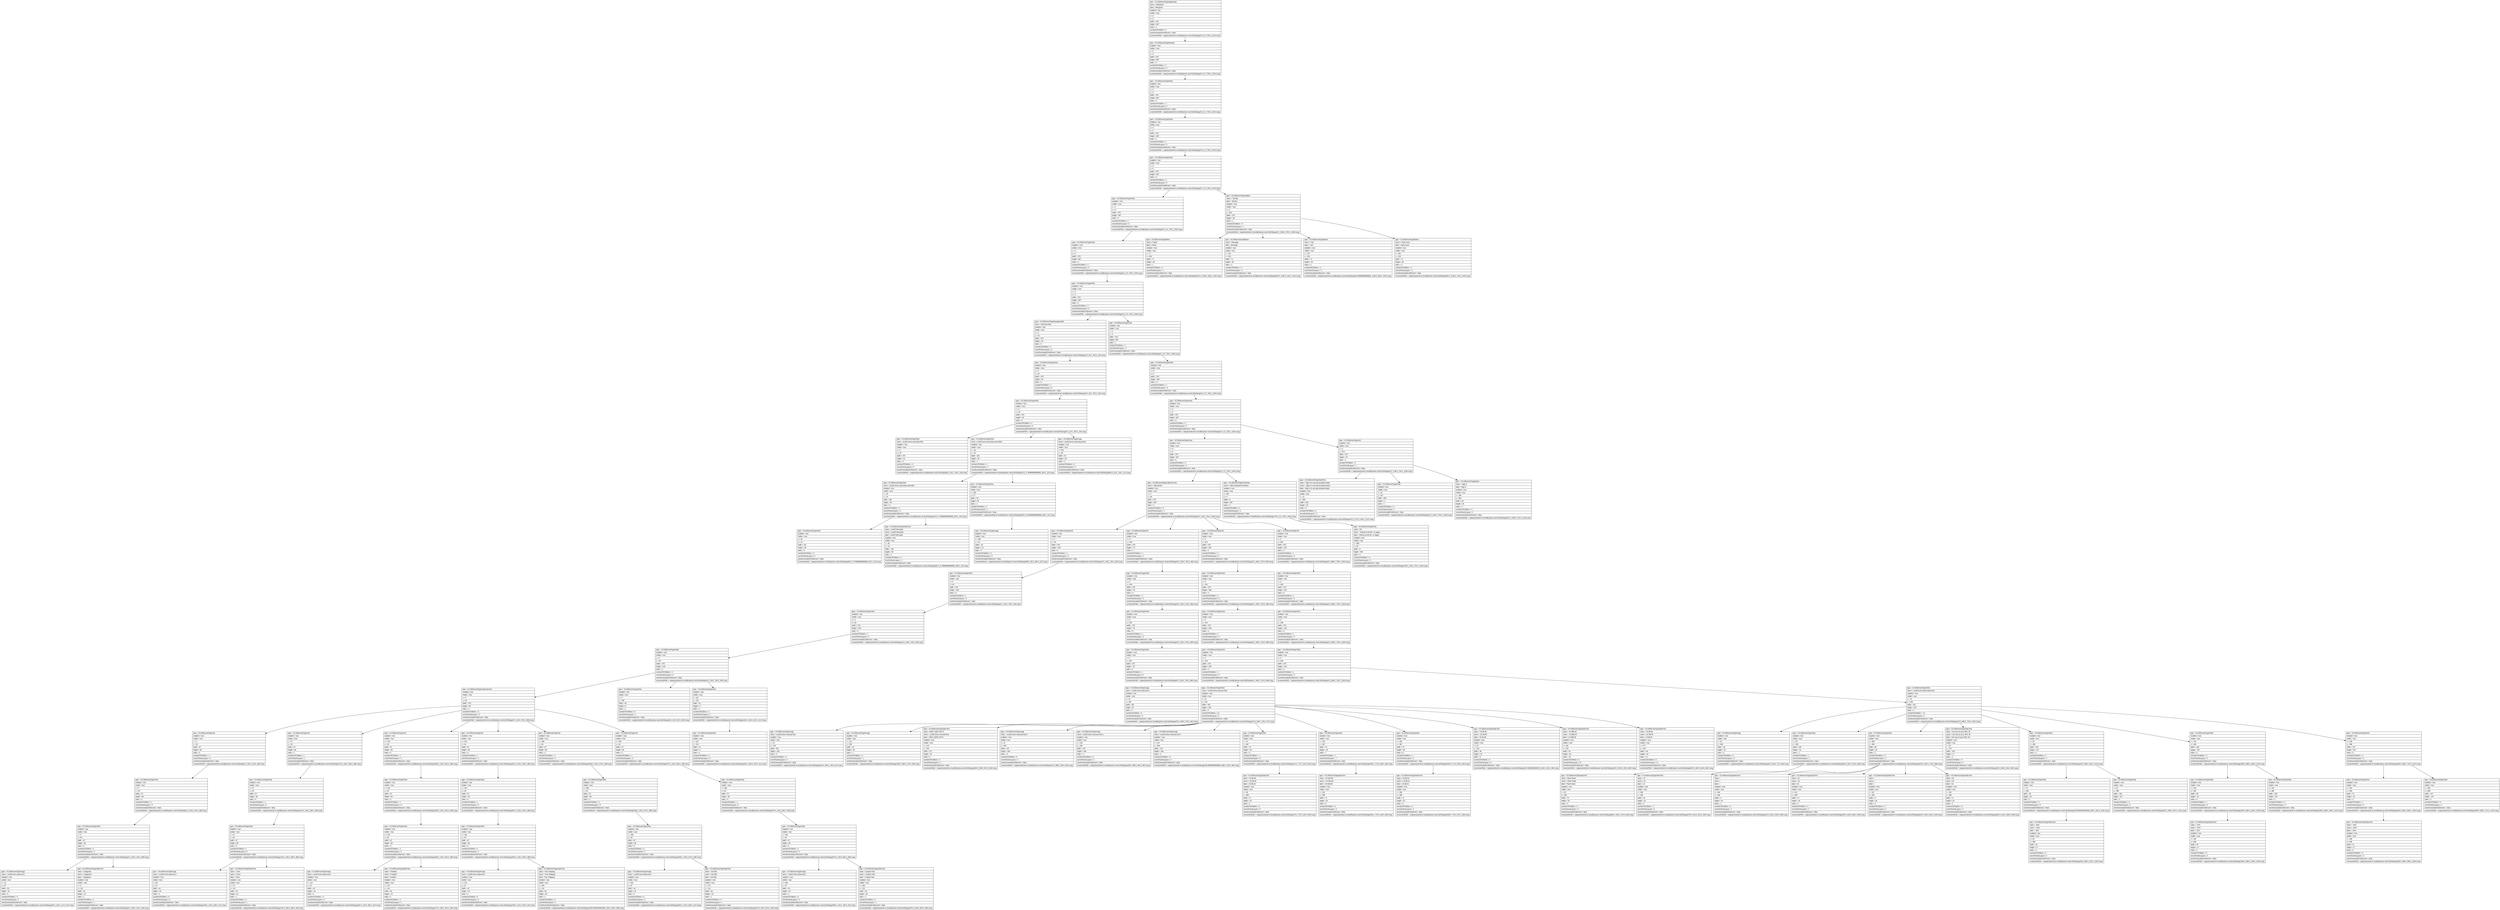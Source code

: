 digraph Layout {

	node [shape=record fontname=Arial];

	0	[label="{type = XCUIElementTypeApplication\l|name = AliExpress\l|label = AliExpress\l|enabled = true\l|visible = true\l|x = 0\l|y = 0\l|width = 375\l|height = 667\l|index = 0\l|numberOfChildren = 2\l|eventGeneratedOnElement = false \l|screenshotPath = outputs/android-to-ios/aliExpress-naviCat/S0/pngs/0.0_0.0_750.0_1334.0.png\l}"]
	1	[label="{type = XCUIElementTypeWindow\l|enabled = true\l|visible = true\l|x = 0\l|y = 0\l|width = 375\l|height = 667\l|index = 0\l|numberOfChildren = 2\l|numInParentLayout = 0\l|eventGeneratedOnElement = false \l|screenshotPath = outputs/android-to-ios/aliExpress-naviCat/S0/pngs/0.0_0.0_750.0_1334.0.png\l}"]
	2	[label="{type = XCUIElementTypeOther\l|enabled = true\l|visible = true\l|x = 0\l|y = 0\l|width = 375\l|height = 667\l|index = 0\l|numberOfChildren = 1\l|numInParentLayout = 0\l|eventGeneratedOnElement = false \l|screenshotPath = outputs/android-to-ios/aliExpress-naviCat/S0/pngs/0.0_0.0_750.0_1334.0.png\l}"]
	3	[label="{type = XCUIElementTypeOther\l|enabled = true\l|visible = true\l|x = 0\l|y = 0\l|width = 375\l|height = 667\l|index = 0\l|numberOfChildren = 1\l|numInParentLayout = 0\l|eventGeneratedOnElement = false \l|screenshotPath = outputs/android-to-ios/aliExpress-naviCat/S0/pngs/0.0_0.0_750.0_1334.0.png\l}"]
	4	[label="{type = XCUIElementTypeOther\l|enabled = true\l|visible = true\l|x = 0\l|y = 0\l|width = 375\l|height = 667\l|index = 0\l|numberOfChildren = 2\l|numInParentLayout = 0\l|eventGeneratedOnElement = false \l|screenshotPath = outputs/android-to-ios/aliExpress-naviCat/S0/pngs/0.0_0.0_750.0_1334.0.png\l}"]
	5	[label="{type = XCUIElementTypeOther\l|enabled = true\l|visible = true\l|x = 0\l|y = 0\l|width = 375\l|height = 667\l|index = 0\l|numberOfChildren = 1\l|numInParentLayout = 0\l|eventGeneratedOnElement = false \l|screenshotPath = outputs/android-to-ios/aliExpress-naviCat/S0/pngs/0.0_0.0_750.0_1334.0.png\l}"]
	6	[label="{type = XCUIElementTypeTabBar\l|name = Tab Bar\l|label = Tab Bar\l|enabled = true\l|visible = true\l|x = 0\l|y = 618\l|width = 375\l|height = 49\l|index = 1\l|numberOfChildren = 5\l|numInParentLayout = 1\l|eventGeneratedOnElement = false \l|screenshotPath = outputs/android-to-ios/aliExpress-naviCat/S0/pngs/0.0_1236.0_750.0_1334.0.png\l}"]
	7	[label="{type = XCUIElementTypeOther\l|enabled = true\l|visible = true\l|x = 0\l|y = 0\l|width = 375\l|height = 667\l|index = 0\l|numberOfChildren = 1\l|numInParentLayout = 0\l|eventGeneratedOnElement = false \l|screenshotPath = outputs/android-to-ios/aliExpress-naviCat/S0/pngs/0.0_0.0_750.0_1334.0.png\l}"]
	8	[label="{type = XCUIElementTypeButton\l|name = Feeds\l|label = Feeds\l|enabled = true\l|visible = true\l|x = 77\l|y = 619\l|width = 71\l|height = 48\l|index = 1\l|numberOfChildren = 0\l|numInParentLayout = 1\l|eventGeneratedOnElement = false \l|screenshotPath = outputs/android-to-ios/aliExpress-naviCat/S0/pngs/154.0_1238.0_296.0_1334.0.png\l}"]
	9	[label="{type = XCUIElementTypeButton\l|name = Message\l|label = Message\l|enabled = true\l|visible = true\l|x = 152\l|y = 619\l|width = 71\l|height = 48\l|index = 2\l|numberOfChildren = 0\l|numInParentLayout = 2\l|eventGeneratedOnElement = false \l|screenshotPath = outputs/android-to-ios/aliExpress-naviCat/S0/pngs/304.0_1238.0_446.0_1334.0.png\l}"]
	10	[label="{type = XCUIElementTypeButton\l|name = Cart\l|label = Cart\l|enabled = true\l|visible = true\l|x = 227\l|y = 619\l|width = 71\l|height = 48\l|index = 3\l|numberOfChildren = 0\l|numInParentLayout = 3\l|eventGeneratedOnElement = false \l|screenshotPath = outputs/android-to-ios/aliExpress-naviCat/S0/pngs/453.99999999999994_1238.0_596.0_1334.0.png\l}"]
	11	[label="{type = XCUIElementTypeButton\l|name = MyAccount\l|label = MyAccount\l|enabled = true\l|visible = true\l|x = 302\l|y = 619\l|width = 71\l|height = 48\l|index = 4\l|numberOfChildren = 0\l|numInParentLayout = 4\l|eventGeneratedOnElement = false \l|screenshotPath = outputs/android-to-ios/aliExpress-naviCat/S0/pngs/604.0_1238.0_746.0_1334.0.png\l}"]
	12	[label="{type = XCUIElementTypeOther\l|enabled = true\l|visible = true\l|x = 0\l|y = 0\l|width = 375\l|height = 667\l|index = 0\l|numberOfChildren = 2\l|numInParentLayout = 0\l|eventGeneratedOnElement = false \l|screenshotPath = outputs/android-to-ios/aliExpress-naviCat/S0/pngs/0.0_0.0_750.0_1334.0.png\l}"]
	13	[label="{type = XCUIElementTypeNavigationBar\l|name = AEHomeView\l|enabled = true\l|visible = true\l|x = 0\l|y = 20\l|width = 375\l|height = 44\l|index = 0\l|numberOfChildren = 1\l|numInParentLayout = 0\l|eventGeneratedOnElement = false \l|screenshotPath = outputs/android-to-ios/aliExpress-naviCat/S0/pngs/0.0_40.0_750.0_128.0.png\l}"]
	14	[label="{type = XCUIElementTypeOther\l|enabled = true\l|visible = true\l|x = 0\l|y = 0\l|width = 375\l|height = 667\l|index = 1\l|numberOfChildren = 1\l|numInParentLayout = 1\l|eventGeneratedOnElement = false \l|screenshotPath = outputs/android-to-ios/aliExpress-naviCat/S0/pngs/0.0_0.0_750.0_1334.0.png\l}"]
	15	[label="{type = XCUIElementTypeOther\l|enabled = true\l|visible = true\l|x = 0\l|y = 20\l|width = 375\l|height = 44\l|index = 0\l|numberOfChildren = 1\l|numInParentLayout = 0\l|eventGeneratedOnElement = false \l|screenshotPath = outputs/android-to-ios/aliExpress-naviCat/S0/pngs/0.0_40.0_750.0_128.0.png\l}"]
	16	[label="{type = XCUIElementTypeOther\l|enabled = true\l|visible = true\l|x = 0\l|y = 0\l|width = 375\l|height = 667\l|index = 0\l|numberOfChildren = 1\l|numInParentLayout = 0\l|eventGeneratedOnElement = false \l|screenshotPath = outputs/android-to-ios/aliExpress-naviCat/S0/pngs/0.0_0.0_750.0_1334.0.png\l}"]
	17	[label="{type = XCUIElementTypeOther\l|enabled = true\l|visible = true\l|x = 0\l|y = 20\l|width = 375\l|height = 44\l|index = 0\l|numberOfChildren = 3\l|numInParentLayout = 0\l|eventGeneratedOnElement = false \l|screenshotPath = outputs/android-to-ios/aliExpress-naviCat/S0/pngs/0.0_40.0_750.0_128.0.png\l}"]
	18	[label="{type = XCUIElementTypeOther\l|enabled = true\l|visible = true\l|x = 0\l|y = 0\l|width = 375\l|height = 667\l|index = 0\l|numberOfChildren = 2\l|numInParentLayout = 0\l|eventGeneratedOnElement = false \l|screenshotPath = outputs/android-to-ios/aliExpress-naviCat/S0/pngs/0.0_0.0_750.0_1334.0.png\l}"]
	19	[label="{type = XCUIElementTypeOther\l|name = a1z65.home.searchbar.floor\l|enabled = true\l|visible = true\l|x = 0\l|y = 20\l|width = 375\l|height = 44\l|index = 0\l|numberOfChildren = 0\l|numInParentLayout = 0\l|eventGeneratedOnElement = false \l|screenshotPath = outputs/android-to-ios/aliExpress-naviCat/S0/pngs/0.0_40.0_750.0_128.0.png\l}"]
	20	[label="{type = XCUIElementTypeOther\l|name = a1z65.home.searchbar.searchBar\l|enabled = true\l|visible = true\l|x = 16\l|y = 24\l|width = 301\l|height = 36\l|index = 1\l|numberOfChildren = 2\l|numInParentLayout = 1\l|eventGeneratedOnElement = false \l|screenshotPath = outputs/android-to-ios/aliExpress-naviCat/S0/pngs/32.0_47.99999999999999_634.0_120.0.png\l}"]
	21	[label="{type = XCUIElementTypeImage\l|name = a1z65.home.searchbar.photo\l|enabled = true\l|visible = true\l|x = 331\l|y = 28\l|width = 28\l|height = 28\l|index = 2\l|numberOfChildren = 0\l|numInParentLayout = 2\l|eventGeneratedOnElement = false \l|screenshotPath = outputs/android-to-ios/aliExpress-naviCat/S0/pngs/662.0_56.0_718.0_112.0.png\l}"]
	22	[label="{type = XCUIElementTypeOther\l|enabled = true\l|visible = true\l|x = 0\l|y = 0\l|width = 375\l|height = 667\l|index = 0\l|numberOfChildren = 5\l|numInParentLayout = 0\l|eventGeneratedOnElement = false \l|screenshotPath = outputs/android-to-ios/aliExpress-naviCat/S0/pngs/0.0_0.0_750.0_1334.0.png\l}"]
	23	[label="{type = XCUIElementTypeCell\l|enabled = true\l|visible = true\l|x = 0\l|y = 574\l|width = 375\l|height = 44\l|index = 1\l|numberOfChildren = 3\l|numInParentLayout = 1\l|eventGeneratedOnElement = false \l|screenshotPath = outputs/android-to-ios/aliExpress-naviCat/S0/pngs/0.0_1148.0_750.0_1236.0.png\l}"]
	24	[label="{type = XCUIElementTypeOther\l|name = a1z65.home.searchbar.searchBar\l|enabled = true\l|visible = true\l|x = 16\l|y = 24\l|width = 301\l|height = 36\l|index = 0\l|numberOfChildren = 2\l|numInParentLayout = 0\l|eventGeneratedOnElement = false \l|screenshotPath = outputs/android-to-ios/aliExpress-naviCat/S0/pngs/32.0_47.99999999999999_634.0_120.0.png\l}"]
	25	[label="{type = XCUIElementTypeOther\l|enabled = true\l|visible = true\l|x = 265\l|y = 27\l|width = 48\l|height = 30\l|index = 1\l|numberOfChildren = 1\l|numInParentLayout = 1\l|eventGeneratedOnElement = false \l|screenshotPath = outputs/android-to-ios/aliExpress-naviCat/S0/pngs/530.0_53.99999999999999_626.0_114.0.png\l}"]
	26	[label="{type = XCUIElementTypeCollectionView\l|name = GBListView\l|enabled = true\l|visible = true\l|x = 0\l|y = 64\l|width = 375\l|height = 667\l|index = 1\l|numberOfChildren = 5\l|numInParentLayout = 1\l|eventGeneratedOnElement = false \l|screenshotPath = outputs/android-to-ios/aliExpress-naviCat/S0/pngs/0.0_128.0_750.0_1462.0.png\l}"]
	27	[label="{type = XCUIElementTypeScrollView\l|name = GBCoordinatorScrollView\l|enabled = true\l|visible = true\l|x = 367\l|y = 0\l|width = 8\l|height = 667\l|index = 2\l|numberOfChildren = 2\l|numInParentLayout = 2\l|eventGeneratedOnElement = false \l|screenshotPath = outputs/android-to-ios/aliExpress-naviCat/S0/pngs/734.0_0.0_750.0_1334.0.png\l}"]
	28	[label="{type = XCUIElementTypeStaticText\l|value = Sign in to see personalized deals\l|name = Sign in to see personalized deals\l|label = Sign in to see personalized deals\l|enabled = true\l|visible = true\l|x = 12\l|y = 586\l|width = 260\l|height = 20\l|index = 0\l|numberOfChildren = 0\l|numInParentLayout = 0\l|eventGeneratedOnElement = false \l|screenshotPath = outputs/android-to-ios/aliExpress-naviCat/S0/pngs/24.0_1172.0_544.0_1212.0.png\l}"]
	29	[label="{type = XCUIElementTypeOther\l|enabled = true\l|visible = true\l|x = 16\l|y = 617\l|width = 359\l|height = 1\l|index = 1\l|numberOfChildren = 0\l|numInParentLayout = 1\l|eventGeneratedOnElement = false \l|screenshotPath = outputs/android-to-ios/aliExpress-naviCat/S0/pngs/32.0_1234.0_750.0_1236.0.png\l}"]
	30	[label="{type = XCUIElementTypeButton\l|name = Sign in\l|label = Sign in\l|enabled = true\l|visible = true\l|x = 296\l|y = 584\l|width = 55\l|height = 25\l|index = 2\l|numberOfChildren = 0\l|numInParentLayout = 2\l|eventGeneratedOnElement = false \l|screenshotPath = outputs/android-to-ios/aliExpress-naviCat/S0/pngs/592.0_1168.0_702.0_1218.0.png\l}"]
	31	[label="{type = XCUIElementTypeOther\l|enabled = true\l|visible = true\l|x = 30\l|y = 24\l|width = 231\l|height = 36\l|index = 0\l|numberOfChildren = 0\l|numInParentLayout = 0\l|eventGeneratedOnElement = false \l|screenshotPath = outputs/android-to-ios/aliExpress-naviCat/S0/pngs/60.0_47.99999999999999_522.0_120.0.png\l}"]
	32	[label="{type = XCUIElementTypeStaticText\l|value = sonoff interruptor\l|name = sonoff interruptor\l|label = sonoff interruptor\l|enabled = true\l|visible = true\l|x = 30\l|y = 24\l|width = 118\l|height = 36\l|index = 1\l|numberOfChildren = 0\l|numInParentLayout = 1\l|eventGeneratedOnElement = false \l|screenshotPath = outputs/android-to-ios/aliExpress-naviCat/S0/pngs/60.0_47.99999999999999_296.0_120.0.png\l}"]
	33	[label="{type = XCUIElementTypeImage\l|enabled = true\l|visible = true\l|x = 280\l|y = 33\l|width = 18\l|height = 18\l|index = 0\l|numberOfChildren = 0\l|numInParentLayout = 0\l|eventGeneratedOnElement = false \l|screenshotPath = outputs/android-to-ios/aliExpress-naviCat/S0/pngs/560.0_66.0_596.0_102.0.png\l}"]
	34	[label="{type = XCUIElementTypeCell\l|enabled = true\l|visible = true\l|x = 0\l|y = 64\l|width = 375\l|height = 100\l|index = 0\l|numberOfChildren = 1\l|numInParentLayout = 0\l|eventGeneratedOnElement = false \l|screenshotPath = outputs/android-to-ios/aliExpress-naviCat/S0/pngs/0.0_128.0_750.0_328.0.png\l}"]
	35	[label="{type = XCUIElementTypeCell\l|enabled = true\l|visible = true\l|x = 0\l|y = 164\l|width = 375\l|height = 79\l|index = 1\l|numberOfChildren = 1\l|numInParentLayout = 1\l|eventGeneratedOnElement = false \l|screenshotPath = outputs/android-to-ios/aliExpress-naviCat/S0/pngs/0.0_328.0_750.0_486.0.png\l}"]
	36	[label="{type = XCUIElementTypeCell\l|enabled = true\l|visible = true\l|x = 0\l|y = 242\l|width = 375\l|height = 206\l|index = 2\l|numberOfChildren = 1\l|numInParentLayout = 2\l|eventGeneratedOnElement = false \l|screenshotPath = outputs/android-to-ios/aliExpress-naviCat/S0/pngs/0.0_484.0_750.0_896.0.png\l}"]
	37	[label="{type = XCUIElementTypeCell\l|enabled = true\l|visible = true\l|x = 0\l|y = 448\l|width = 375\l|height = 215\l|index = 3\l|numberOfChildren = 1\l|numInParentLayout = 3\l|eventGeneratedOnElement = false \l|screenshotPath = outputs/android-to-ios/aliExpress-naviCat/S0/pngs/0.0_896.0_750.0_1326.0.png\l}"]
	38	[label="{type = XCUIElementTypeOther\l|value = 0%\l|name = Vertical scroll bar, 11 pages\l|label = Vertical scroll bar, 11 pages\l|enabled = true\l|visible = true\l|x = 368\l|y = 64\l|width = 4\l|height = 554\l|index = 0\l|numberOfChildren = 0\l|numInParentLayout = 0\l|eventGeneratedOnElement = false \l|screenshotPath = outputs/android-to-ios/aliExpress-naviCat/S0/pngs/736.0_128.0_744.0_1236.0.png\l}"]
	39	[label="{type = XCUIElementTypeOther\l|enabled = true\l|visible = true\l|x = 0\l|y = 64\l|width = 375\l|height = 100\l|index = 0\l|numberOfChildren = 1\l|numInParentLayout = 0\l|eventGeneratedOnElement = false \l|screenshotPath = outputs/android-to-ios/aliExpress-naviCat/S0/pngs/0.0_128.0_750.0_328.0.png\l}"]
	40	[label="{type = XCUIElementTypeOther\l|enabled = true\l|visible = true\l|x = 0\l|y = 164\l|width = 375\l|height = 79\l|index = 0\l|numberOfChildren = 1\l|numInParentLayout = 0\l|eventGeneratedOnElement = false \l|screenshotPath = outputs/android-to-ios/aliExpress-naviCat/S0/pngs/0.0_328.0_750.0_486.0.png\l}"]
	41	[label="{type = XCUIElementTypeOther\l|enabled = true\l|visible = true\l|x = 0\l|y = 242\l|width = 375\l|height = 206\l|index = 0\l|numberOfChildren = 1\l|numInParentLayout = 0\l|eventGeneratedOnElement = false \l|screenshotPath = outputs/android-to-ios/aliExpress-naviCat/S0/pngs/0.0_484.0_750.0_896.0.png\l}"]
	42	[label="{type = XCUIElementTypeOther\l|enabled = true\l|visible = true\l|x = 0\l|y = 448\l|width = 375\l|height = 215\l|index = 0\l|numberOfChildren = 1\l|numInParentLayout = 0\l|eventGeneratedOnElement = false \l|screenshotPath = outputs/android-to-ios/aliExpress-naviCat/S0/pngs/0.0_896.0_750.0_1326.0.png\l}"]
	43	[label="{type = XCUIElementTypeOther\l|enabled = true\l|visible = true\l|x = 0\l|y = 64\l|width = 375\l|height = 100\l|index = 0\l|numberOfChildren = 1\l|numInParentLayout = 0\l|eventGeneratedOnElement = false \l|screenshotPath = outputs/android-to-ios/aliExpress-naviCat/S0/pngs/0.0_128.0_750.0_328.0.png\l}"]
	44	[label="{type = XCUIElementTypeOther\l|enabled = true\l|visible = true\l|x = 0\l|y = 164\l|width = 375\l|height = 79\l|index = 0\l|numberOfChildren = 1\l|numInParentLayout = 0\l|eventGeneratedOnElement = false \l|screenshotPath = outputs/android-to-ios/aliExpress-naviCat/S0/pngs/0.0_328.0_750.0_486.0.png\l}"]
	45	[label="{type = XCUIElementTypeOther\l|enabled = true\l|visible = true\l|x = 0\l|y = 242\l|width = 375\l|height = 206\l|index = 0\l|numberOfChildren = 1\l|numInParentLayout = 0\l|eventGeneratedOnElement = false \l|screenshotPath = outputs/android-to-ios/aliExpress-naviCat/S0/pngs/0.0_484.0_750.0_896.0.png\l}"]
	46	[label="{type = XCUIElementTypeOther\l|enabled = true\l|visible = true\l|x = 0\l|y = 448\l|width = 375\l|height = 215\l|index = 0\l|numberOfChildren = 1\l|numInParentLayout = 0\l|eventGeneratedOnElement = false \l|screenshotPath = outputs/android-to-ios/aliExpress-naviCat/S0/pngs/0.0_896.0_750.0_1326.0.png\l}"]
	47	[label="{type = XCUIElementTypeOther\l|enabled = true\l|visible = true\l|x = 0\l|y = 64\l|width = 375\l|height = 100\l|index = 0\l|numberOfChildren = 3\l|numInParentLayout = 0\l|eventGeneratedOnElement = false \l|screenshotPath = outputs/android-to-ios/aliExpress-naviCat/S0/pngs/0.0_128.0_750.0_328.0.png\l}"]
	48	[label="{type = XCUIElementTypeOther\l|enabled = true\l|visible = true\l|x = 0\l|y = 164\l|width = 375\l|height = 79\l|index = 0\l|numberOfChildren = 1\l|numInParentLayout = 0\l|eventGeneratedOnElement = false \l|screenshotPath = outputs/android-to-ios/aliExpress-naviCat/S0/pngs/0.0_328.0_750.0_486.0.png\l}"]
	49	[label="{type = XCUIElementTypeOther\l|enabled = true\l|visible = true\l|x = 0\l|y = 242\l|width = 375\l|height = 206\l|index = 0\l|numberOfChildren = 1\l|numInParentLayout = 0\l|eventGeneratedOnElement = false \l|screenshotPath = outputs/android-to-ios/aliExpress-naviCat/S0/pngs/0.0_484.0_750.0_896.0.png\l}"]
	50	[label="{type = XCUIElementTypeOther\l|enabled = true\l|visible = true\l|x = 0\l|y = 448\l|width = 375\l|height = 215\l|index = 0\l|numberOfChildren = 1\l|numInParentLayout = 0\l|eventGeneratedOnElement = false \l|screenshotPath = outputs/android-to-ios/aliExpress-naviCat/S0/pngs/0.0_896.0_750.0_1326.0.png\l}"]
	51	[label="{type = XCUIElementTypeCollectionView\l|enabled = true\l|visible = true\l|x = 0\l|y = 64\l|width = 375\l|height = 80\l|index = 0\l|numberOfChildren = 6\l|numInParentLayout = 0\l|eventGeneratedOnElement = false \l|screenshotPath = outputs/android-to-ios/aliExpress-naviCat/S0/pngs/0.0_128.0_750.0_288.0.png\l}"]
	52	[label="{type = XCUIElementTypeOther\l|enabled = true\l|visible = true\l|x = 0\l|y = 156\l|width = 40\l|height = 8\l|index = 1\l|numberOfChildren = 0\l|numInParentLayout = 1\l|eventGeneratedOnElement = false \l|screenshotPath = outputs/android-to-ios/aliExpress-naviCat/S0/pngs/0.0_312.0_80.0_328.0.png\l}"]
	53	[label="{type = XCUIElementTypeOther\l|enabled = true\l|visible = true\l|x = 167\l|y = 152\l|width = 41\l|height = 4\l|index = 2\l|numberOfChildren = 1\l|numInParentLayout = 2\l|eventGeneratedOnElement = false \l|screenshotPath = outputs/android-to-ios/aliExpress-naviCat/S0/pngs/334.0_304.0_416.0_312.0.png\l}"]
	54	[label="{type = XCUIElementTypeImage\l|name = a1z65.home.welcome.0\l|enabled = true\l|visible = true\l|x = 12\l|y = 164\l|width = 351\l|height = 67\l|index = 0\l|numberOfChildren = 0\l|numInParentLayout = 0\l|eventGeneratedOnElement = false \l|screenshotPath = outputs/android-to-ios/aliExpress-naviCat/S0/pngs/24.0_328.0_726.0_462.0.png\l}"]
	55	[label="{type = XCUIElementTypeOther\l|name = a1z65.home.newuser.floor\l|enabled = true\l|visible = true\l|x = 12\l|y = 242\l|width = 351\l|height = 194\l|index = 0\l|numberOfChildren = 12\l|numInParentLayout = 0\l|eventGeneratedOnElement = false \l|screenshotPath = outputs/android-to-ios/aliExpress-naviCat/S0/pngs/24.0_484.0_726.0_872.0.png\l}"]
	56	[label="{type = XCUIElementTypeOther\l|name = a1z65.home.flash-deals.floor\l|enabled = true\l|visible = true\l|x = 12\l|y = 448\l|width = 351\l|height = 203\l|index = 0\l|numberOfChildren = 13\l|numInParentLayout = 0\l|eventGeneratedOnElement = false \l|screenshotPath = outputs/android-to-ios/aliExpress-naviCat/S0/pngs/24.0_896.0_726.0_1302.0.png\l}"]
	57	[label="{type = XCUIElementTypeCell\l|enabled = true\l|visible = true\l|x = 0\l|y = 64\l|width = 67\l|height = 80\l|index = 0\l|numberOfChildren = 1\l|numInParentLayout = 0\l|eventGeneratedOnElement = false \l|screenshotPath = outputs/android-to-ios/aliExpress-naviCat/S0/pngs/0.0_128.0_134.0_288.0.png\l}"]
	58	[label="{type = XCUIElementTypeCell\l|enabled = true\l|visible = true\l|x = 67\l|y = 64\l|width = 67\l|height = 80\l|index = 1\l|numberOfChildren = 1\l|numInParentLayout = 1\l|eventGeneratedOnElement = false \l|screenshotPath = outputs/android-to-ios/aliExpress-naviCat/S0/pngs/134.0_128.0_268.0_288.0.png\l}"]
	59	[label="{type = XCUIElementTypeCell\l|enabled = true\l|visible = true\l|x = 134\l|y = 64\l|width = 67\l|height = 80\l|index = 2\l|numberOfChildren = 1\l|numInParentLayout = 2\l|eventGeneratedOnElement = false \l|screenshotPath = outputs/android-to-ios/aliExpress-naviCat/S0/pngs/268.0_128.0_402.0_288.0.png\l}"]
	60	[label="{type = XCUIElementTypeCell\l|enabled = true\l|visible = true\l|x = 201\l|y = 64\l|width = 67\l|height = 80\l|index = 3\l|numberOfChildren = 1\l|numInParentLayout = 3\l|eventGeneratedOnElement = false \l|screenshotPath = outputs/android-to-ios/aliExpress-naviCat/S0/pngs/402.0_128.0_536.0_288.0.png\l}"]
	61	[label="{type = XCUIElementTypeCell\l|enabled = true\l|visible = true\l|x = 268\l|y = 64\l|width = 67\l|height = 80\l|index = 4\l|numberOfChildren = 1\l|numInParentLayout = 4\l|eventGeneratedOnElement = false \l|screenshotPath = outputs/android-to-ios/aliExpress-naviCat/S0/pngs/536.0_128.0_670.0_288.0.png\l}"]
	62	[label="{type = XCUIElementTypeCell\l|enabled = true\l|visible = true\l|x = 335\l|y = 64\l|width = 67\l|height = 80\l|index = 5\l|numberOfChildren = 1\l|numInParentLayout = 5\l|eventGeneratedOnElement = false \l|screenshotPath = outputs/android-to-ios/aliExpress-naviCat/S0/pngs/670.0_128.0_804.0_288.0.png\l}"]
	63	[label="{type = XCUIElementTypeOther\l|enabled = true\l|visible = true\l|x = 167\l|y = 152\l|width = 21\l|height = 4\l|index = 0\l|numberOfChildren = 0\l|numInParentLayout = 0\l|eventGeneratedOnElement = false \l|screenshotPath = outputs/android-to-ios/aliExpress-naviCat/S0/pngs/334.0_304.0_376.0_312.0.png\l}"]
	64	[label="{type = XCUIElementTypeImage\l|name = a1z65.home.newuser.floor\l|enabled = true\l|visible = true\l|x = 12\l|y = 242\l|width = 351\l|height = 194\l|index = 0\l|numberOfChildren = 0\l|numInParentLayout = 0\l|eventGeneratedOnElement = false \l|screenshotPath = outputs/android-to-ios/aliExpress-naviCat/S0/pngs/24.0_484.0_726.0_872.0.png\l}"]
	65	[label="{type = XCUIElementTypeImage\l|enabled = true\l|visible = true\l|x = 114\l|y = 254\l|width = 24\l|height = 25\l|index = 1\l|numberOfChildren = 0\l|numInParentLayout = 1\l|eventGeneratedOnElement = false \l|screenshotPath = outputs/android-to-ios/aliExpress-naviCat/S0/pngs/228.0_508.0_276.0_558.0.png\l}"]
	66	[label="{type = XCUIElementTypeStaticText\l|value = NEW USER GIFTS\l|name = a1z65.home.newuser.floor\l|label = NEW USER GIFTS\l|enabled = true\l|visible = true\l|x = 144\l|y = 254\l|width = 117\l|height = 25\l|index = 2\l|numberOfChildren = 0\l|numInParentLayout = 2\l|eventGeneratedOnElement = false \l|screenshotPath = outputs/android-to-ios/aliExpress-naviCat/S0/pngs/288.0_508.0_522.0_558.0.png\l}"]
	67	[label="{type = XCUIElementTypeImage\l|name = a1z65.home.newuser.item0\l|enabled = true\l|visible = true\l|x = 21\l|y = 294\l|width = 107\l|height = 108\l|index = 3\l|numberOfChildren = 0\l|numInParentLayout = 3\l|eventGeneratedOnElement = false \l|screenshotPath = outputs/android-to-ios/aliExpress-naviCat/S0/pngs/42.0_588.0_256.0_804.0.png\l}"]
	68	[label="{type = XCUIElementTypeImage\l|name = a1z65.home.newuser.item1\l|enabled = true\l|visible = true\l|x = 134\l|y = 294\l|width = 107\l|height = 108\l|index = 4\l|numberOfChildren = 0\l|numInParentLayout = 4\l|eventGeneratedOnElement = false \l|screenshotPath = outputs/android-to-ios/aliExpress-naviCat/S0/pngs/268.0_588.0_482.0_804.0.png\l}"]
	69	[label="{type = XCUIElementTypeImage\l|name = a1z65.home.newuser.item2\l|enabled = true\l|visible = true\l|x = 247\l|y = 294\l|width = 107\l|height = 108\l|index = 5\l|numberOfChildren = 0\l|numInParentLayout = 5\l|eventGeneratedOnElement = false \l|screenshotPath = outputs/android-to-ios/aliExpress-naviCat/S0/pngs/493.99999999999994_588.0_708.0_804.0.png\l}"]
	70	[label="{type = XCUIElementTypeOther\l|enabled = true\l|visible = true\l|x = 37\l|y = 387\l|width = 75\l|height = 29\l|index = 6\l|numberOfChildren = 1\l|numInParentLayout = 6\l|eventGeneratedOnElement = false \l|screenshotPath = outputs/android-to-ios/aliExpress-naviCat/S0/pngs/74.0_774.0_224.0_832.0.png\l}"]
	71	[label="{type = XCUIElementTypeOther\l|enabled = true\l|visible = true\l|x = 150\l|y = 387\l|width = 75\l|height = 29\l|index = 7\l|numberOfChildren = 1\l|numInParentLayout = 7\l|eventGeneratedOnElement = false \l|screenshotPath = outputs/android-to-ios/aliExpress-naviCat/S0/pngs/300.0_774.0_450.0_832.0.png\l}"]
	72	[label="{type = XCUIElementTypeOther\l|enabled = true\l|visible = true\l|x = 263\l|y = 387\l|width = 75\l|height = 29\l|index = 8\l|numberOfChildren = 1\l|numInParentLayout = 8\l|eventGeneratedOnElement = false \l|screenshotPath = outputs/android-to-ios/aliExpress-naviCat/S0/pngs/526.0_774.0_676.0_832.0.png\l}"]
	73	[label="{type = XCUIElementTypeStaticText\l|value = US $4.89\l|name = US $4.89\l|label = US $4.89\l|enabled = true\l|visible = true\l|x = 51\l|y = 415\l|width = 46\l|height = 16\l|index = 9\l|numberOfChildren = 0\l|numInParentLayout = 9\l|eventGeneratedOnElement = false \l|screenshotPath = outputs/android-to-ios/aliExpress-naviCat/S0/pngs/102.00000000000001_830.0_194.0_862.0.png\l}"]
	74	[label="{type = XCUIElementTypeStaticText\l|value = US $60.00\l|name = US $60.00\l|label = US $60.00\l|enabled = true\l|visible = true\l|x = 161\l|y = 415\l|width = 53\l|height = 16\l|index = 10\l|numberOfChildren = 0\l|numInParentLayout = 10\l|eventGeneratedOnElement = false \l|screenshotPath = outputs/android-to-ios/aliExpress-naviCat/S0/pngs/322.0_830.0_428.0_862.0.png\l}"]
	75	[label="{type = XCUIElementTypeStaticText\l|value = US $6.65\l|name = US $6.65\l|label = US $6.65\l|enabled = true\l|visible = true\l|x = 277\l|y = 415\l|width = 46\l|height = 16\l|index = 11\l|numberOfChildren = 0\l|numInParentLayout = 11\l|eventGeneratedOnElement = false \l|screenshotPath = outputs/android-to-ios/aliExpress-naviCat/S0/pngs/554.0_830.0_646.0_862.0.png\l}"]
	76	[label="{type = XCUIElementTypeImage\l|enabled = true\l|visible = true\l|x = 20\l|y = 458\l|width = 16\l|height = 16\l|index = 0\l|numberOfChildren = 0\l|numInParentLayout = 0\l|eventGeneratedOnElement = false \l|screenshotPath = outputs/android-to-ios/aliExpress-naviCat/S0/pngs/40.0_916.0_72.0_948.0.png\l}"]
	77	[label="{type = XCUIElementTypeOther\l|enabled = true\l|visible = true\l|x = 40\l|y = 458\l|width = 249\l|height = 16\l|index = 1\l|numberOfChildren = 1\l|numInParentLayout = 1\l|eventGeneratedOnElement = false \l|screenshotPath = outputs/android-to-ios/aliExpress-naviCat/S0/pngs/80.0_916.0_578.0_948.0.png\l}"]
	78	[label="{type = XCUIElementTypeOther\l|enabled = true\l|visible = true\l|x = 289\l|y = 458\l|width = 66\l|height = 16\l|index = 2\l|numberOfChildren = 5\l|numInParentLayout = 2\l|eventGeneratedOnElement = false \l|screenshotPath = outputs/android-to-ios/aliExpress-naviCat/S0/pngs/578.0_916.0_710.0_948.0.png\l}"]
	79	[label="{type = XCUIElementTypeStaticText\l|value = Hot now at up to 90% off\l|name = Hot now at up to 90% off\l|label = Hot now at up to 90% off\l|enabled = true\l|visible = true\l|x = 20\l|y = 474\l|width = 139\l|height = 17\l|index = 3\l|numberOfChildren = 0\l|numInParentLayout = 3\l|eventGeneratedOnElement = false \l|screenshotPath = outputs/android-to-ios/aliExpress-naviCat/S0/pngs/40.0_948.0_318.0_982.0.png\l}"]
	80	[label="{type = XCUIElementTypeOther\l|enabled = true\l|visible = true\l|x = 20\l|y = 498\l|width = 106\l|height = 107\l|index = 4\l|numberOfChildren = 3\l|numInParentLayout = 4\l|eventGeneratedOnElement = false \l|screenshotPath = outputs/android-to-ios/aliExpress-naviCat/S0/pngs/40.0_996.0_252.0_1210.0.png\l}"]
	81	[label="{type = XCUIElementTypeOther\l|enabled = true\l|visible = true\l|x = 134\l|y = 498\l|width = 106\l|height = 107\l|index = 5\l|numberOfChildren = 3\l|numInParentLayout = 5\l|eventGeneratedOnElement = false \l|screenshotPath = outputs/android-to-ios/aliExpress-naviCat/S0/pngs/268.0_996.0_480.0_1210.0.png\l}"]
	82	[label="{type = XCUIElementTypeOther\l|enabled = true\l|visible = true\l|x = 248\l|y = 498\l|width = 107\l|height = 107\l|index = 6\l|numberOfChildren = 3\l|numInParentLayout = 6\l|eventGeneratedOnElement = false \l|screenshotPath = outputs/android-to-ios/aliExpress-naviCat/S0/pngs/496.0_996.0_710.0_1210.0.png\l}"]
	83	[label="{type = XCUIElementTypeOther\l|enabled = true\l|visible = true\l|x = 0\l|y = 64\l|width = 67\l|height = 80\l|index = 0\l|numberOfChildren = 1\l|numInParentLayout = 0\l|eventGeneratedOnElement = false \l|screenshotPath = outputs/android-to-ios/aliExpress-naviCat/S0/pngs/0.0_128.0_134.0_288.0.png\l}"]
	84	[label="{type = XCUIElementTypeOther\l|enabled = true\l|visible = true\l|x = 67\l|y = 64\l|width = 67\l|height = 80\l|index = 0\l|numberOfChildren = 1\l|numInParentLayout = 0\l|eventGeneratedOnElement = false \l|screenshotPath = outputs/android-to-ios/aliExpress-naviCat/S0/pngs/134.0_128.0_268.0_288.0.png\l}"]
	85	[label="{type = XCUIElementTypeOther\l|enabled = true\l|visible = true\l|x = 134\l|y = 64\l|width = 67\l|height = 80\l|index = 0\l|numberOfChildren = 1\l|numInParentLayout = 0\l|eventGeneratedOnElement = false \l|screenshotPath = outputs/android-to-ios/aliExpress-naviCat/S0/pngs/268.0_128.0_402.0_288.0.png\l}"]
	86	[label="{type = XCUIElementTypeOther\l|enabled = true\l|visible = true\l|x = 201\l|y = 64\l|width = 67\l|height = 80\l|index = 0\l|numberOfChildren = 1\l|numInParentLayout = 0\l|eventGeneratedOnElement = false \l|screenshotPath = outputs/android-to-ios/aliExpress-naviCat/S0/pngs/402.0_128.0_536.0_288.0.png\l}"]
	87	[label="{type = XCUIElementTypeOther\l|enabled = true\l|visible = true\l|x = 268\l|y = 64\l|width = 67\l|height = 80\l|index = 0\l|numberOfChildren = 1\l|numInParentLayout = 0\l|eventGeneratedOnElement = false \l|screenshotPath = outputs/android-to-ios/aliExpress-naviCat/S0/pngs/536.0_128.0_670.0_288.0.png\l}"]
	88	[label="{type = XCUIElementTypeOther\l|enabled = true\l|visible = true\l|x = 335\l|y = 64\l|width = 67\l|height = 80\l|index = 0\l|numberOfChildren = 1\l|numInParentLayout = 0\l|eventGeneratedOnElement = false \l|screenshotPath = outputs/android-to-ios/aliExpress-naviCat/S0/pngs/670.0_128.0_804.0_288.0.png\l}"]
	89	[label="{type = XCUIElementTypeStaticText\l|value = US $4.84\l|name = US $4.84\l|label = US $4.84\l|enabled = true\l|visible = true\l|x = 39\l|y = 389\l|width = 71\l|height = 25\l|index = 0\l|numberOfChildren = 0\l|numInParentLayout = 0\l|eventGeneratedOnElement = false \l|screenshotPath = outputs/android-to-ios/aliExpress-naviCat/S0/pngs/78.0_778.0_220.0_828.0.png\l}"]
	90	[label="{type = XCUIElementTypeStaticText\l|value = US $19.80\l|name = US $19.80\l|label = US $19.80\l|enabled = true\l|visible = true\l|x = 152\l|y = 389\l|width = 71\l|height = 25\l|index = 0\l|numberOfChildren = 0\l|numInParentLayout = 0\l|eventGeneratedOnElement = false \l|screenshotPath = outputs/android-to-ios/aliExpress-naviCat/S0/pngs/304.0_778.0_446.0_828.0.png\l}"]
	91	[label="{type = XCUIElementTypeStaticText\l|value = US $0.01\l|name = US $0.01\l|label = US $0.01\l|enabled = true\l|visible = true\l|x = 265\l|y = 389\l|width = 71\l|height = 25\l|index = 0\l|numberOfChildren = 0\l|numInParentLayout = 0\l|eventGeneratedOnElement = false \l|screenshotPath = outputs/android-to-ios/aliExpress-naviCat/S0/pngs/530.0_778.0_672.0_828.0.png\l}"]
	92	[label="{type = XCUIElementTypeStaticText\l|value = Flash Deals\l|name = Flash Deals\l|label = Flash Deals\l|enabled = true\l|visible = true\l|x = 40\l|y = 458\l|width = 70\l|height = 16\l|index = 0\l|numberOfChildren = 0\l|numInParentLayout = 0\l|eventGeneratedOnElement = false \l|screenshotPath = outputs/android-to-ios/aliExpress-naviCat/S0/pngs/80.0_916.0_220.0_948.0.png\l}"]
	93	[label="{type = XCUIElementTypeStaticText\l|value = 13\l|name = 13\l|label = 13\l|enabled = true\l|visible = true\l|x = 289\l|y = 458\l|width = 16\l|height = 16\l|index = 0\l|numberOfChildren = 0\l|numInParentLayout = 0\l|eventGeneratedOnElement = false \l|screenshotPath = outputs/android-to-ios/aliExpress-naviCat/S0/pngs/578.0_916.0_610.0_948.0.png\l}"]
	94	[label="{type = XCUIElementTypeStaticText\l|value = :\l|name = :\l|label = :\l|enabled = true\l|visible = true\l|x = 306\l|y = 458\l|width = 4\l|height = 16\l|index = 1\l|numberOfChildren = 0\l|numInParentLayout = 1\l|eventGeneratedOnElement = false \l|screenshotPath = outputs/android-to-ios/aliExpress-naviCat/S0/pngs/612.0_916.0_620.0_948.0.png\l}"]
	95	[label="{type = XCUIElementTypeStaticText\l|value = 24\l|name = 24\l|label = 24\l|enabled = true\l|visible = true\l|x = 310\l|y = 458\l|width = 17\l|height = 16\l|index = 2\l|numberOfChildren = 0\l|numInParentLayout = 2\l|eventGeneratedOnElement = false \l|screenshotPath = outputs/android-to-ios/aliExpress-naviCat/S0/pngs/620.0_916.0_654.0_948.0.png\l}"]
	96	[label="{type = XCUIElementTypeStaticText\l|value = :\l|name = :\l|label = :\l|enabled = true\l|visible = true\l|x = 327\l|y = 458\l|width = 4\l|height = 16\l|index = 3\l|numberOfChildren = 0\l|numInParentLayout = 3\l|eventGeneratedOnElement = false \l|screenshotPath = outputs/android-to-ios/aliExpress-naviCat/S0/pngs/654.0_916.0_662.0_948.0.png\l}"]
	97	[label="{type = XCUIElementTypeStaticText\l|value = 03\l|name = 03\l|label = 03\l|enabled = true\l|visible = true\l|x = 331\l|y = 458\l|width = 17\l|height = 16\l|index = 4\l|numberOfChildren = 0\l|numInParentLayout = 4\l|eventGeneratedOnElement = false \l|screenshotPath = outputs/android-to-ios/aliExpress-naviCat/S0/pngs/662.0_916.0_696.0_948.0.png\l}"]
	98	[label="{type = XCUIElementTypeOther\l|enabled = true\l|visible = true\l|x = 14\l|y = 492\l|width = 36\l|height = 23\l|index = 0\l|numberOfChildren = 1\l|numInParentLayout = 0\l|eventGeneratedOnElement = false \l|screenshotPath = outputs/android-to-ios/aliExpress-naviCat/S0/pngs/28.000000000000004_984.0_100.0_1030.0.png\l}"]
	99	[label="{type = XCUIElementTypeOther\l|enabled = true\l|visible = true\l|x = 20\l|y = 498\l|width = 106\l|height = 107\l|index = 2\l|numberOfChildren = 0\l|numInParentLayout = 2\l|eventGeneratedOnElement = false \l|screenshotPath = outputs/android-to-ios/aliExpress-naviCat/S0/pngs/40.0_996.0_252.0_1210.0.png\l}"]
	100	[label="{type = XCUIElementTypeOther\l|enabled = true\l|visible = true\l|x = 128\l|y = 492\l|width = 36\l|height = 23\l|index = 0\l|numberOfChildren = 1\l|numInParentLayout = 0\l|eventGeneratedOnElement = false \l|screenshotPath = outputs/android-to-ios/aliExpress-naviCat/S0/pngs/256.0_984.0_328.0_1030.0.png\l}"]
	101	[label="{type = XCUIElementTypeOther\l|enabled = true\l|visible = true\l|x = 134\l|y = 498\l|width = 106\l|height = 107\l|index = 2\l|numberOfChildren = 0\l|numInParentLayout = 2\l|eventGeneratedOnElement = false \l|screenshotPath = outputs/android-to-ios/aliExpress-naviCat/S0/pngs/268.0_996.0_480.0_1210.0.png\l}"]
	102	[label="{type = XCUIElementTypeOther\l|enabled = true\l|visible = true\l|x = 242\l|y = 492\l|width = 37\l|height = 23\l|index = 0\l|numberOfChildren = 1\l|numInParentLayout = 0\l|eventGeneratedOnElement = false \l|screenshotPath = outputs/android-to-ios/aliExpress-naviCat/S0/pngs/484.0_984.0_558.0_1030.0.png\l}"]
	103	[label="{type = XCUIElementTypeOther\l|enabled = true\l|visible = true\l|x = 248\l|y = 498\l|width = 107\l|height = 107\l|index = 2\l|numberOfChildren = 0\l|numInParentLayout = 2\l|eventGeneratedOnElement = false \l|screenshotPath = outputs/android-to-ios/aliExpress-naviCat/S0/pngs/496.0_996.0_710.0_1210.0.png\l}"]
	104	[label="{type = XCUIElementTypeOther\l|enabled = true\l|visible = true\l|x = 0\l|y = 64\l|width = 67\l|height = 80\l|index = 0\l|numberOfChildren = 2\l|numInParentLayout = 0\l|eventGeneratedOnElement = false \l|screenshotPath = outputs/android-to-ios/aliExpress-naviCat/S0/pngs/0.0_128.0_134.0_288.0.png\l}"]
	105	[label="{type = XCUIElementTypeOther\l|enabled = true\l|visible = true\l|x = 67\l|y = 64\l|width = 67\l|height = 80\l|index = 0\l|numberOfChildren = 2\l|numInParentLayout = 0\l|eventGeneratedOnElement = false \l|screenshotPath = outputs/android-to-ios/aliExpress-naviCat/S0/pngs/134.0_128.0_268.0_288.0.png\l}"]
	106	[label="{type = XCUIElementTypeOther\l|enabled = true\l|visible = true\l|x = 134\l|y = 64\l|width = 67\l|height = 80\l|index = 0\l|numberOfChildren = 2\l|numInParentLayout = 0\l|eventGeneratedOnElement = false \l|screenshotPath = outputs/android-to-ios/aliExpress-naviCat/S0/pngs/268.0_128.0_402.0_288.0.png\l}"]
	107	[label="{type = XCUIElementTypeOther\l|enabled = true\l|visible = true\l|x = 201\l|y = 64\l|width = 67\l|height = 80\l|index = 0\l|numberOfChildren = 2\l|numInParentLayout = 0\l|eventGeneratedOnElement = false \l|screenshotPath = outputs/android-to-ios/aliExpress-naviCat/S0/pngs/402.0_128.0_536.0_288.0.png\l}"]
	108	[label="{type = XCUIElementTypeOther\l|enabled = true\l|visible = true\l|x = 268\l|y = 64\l|width = 67\l|height = 80\l|index = 0\l|numberOfChildren = 2\l|numInParentLayout = 0\l|eventGeneratedOnElement = false \l|screenshotPath = outputs/android-to-ios/aliExpress-naviCat/S0/pngs/536.0_128.0_670.0_288.0.png\l}"]
	109	[label="{type = XCUIElementTypeOther\l|enabled = true\l|visible = true\l|x = 335\l|y = 64\l|width = 67\l|height = 80\l|index = 0\l|numberOfChildren = 2\l|numInParentLayout = 0\l|eventGeneratedOnElement = false \l|screenshotPath = outputs/android-to-ios/aliExpress-naviCat/S0/pngs/670.0_128.0_804.0_288.0.png\l}"]
	110	[label="{type = XCUIElementTypeStaticText\l|value = -63%\l|name = -63%\l|label = -63%\l|enabled = true\l|visible = true\l|x = 20\l|y = 498\l|width = 30\l|height = 17\l|index = 0\l|numberOfChildren = 0\l|numInParentLayout = 0\l|eventGeneratedOnElement = false \l|screenshotPath = outputs/android-to-ios/aliExpress-naviCat/S0/pngs/40.0_996.0_100.0_1030.0.png\l}"]
	111	[label="{type = XCUIElementTypeStaticText\l|value = -51%\l|name = -51%\l|label = -51%\l|enabled = true\l|visible = true\l|x = 134\l|y = 498\l|width = 30\l|height = 17\l|index = 0\l|numberOfChildren = 0\l|numInParentLayout = 0\l|eventGeneratedOnElement = false \l|screenshotPath = outputs/android-to-ios/aliExpress-naviCat/S0/pngs/268.0_996.0_328.0_1030.0.png\l}"]
	112	[label="{type = XCUIElementTypeStaticText\l|value = -54%\l|name = -54%\l|label = -54%\l|enabled = true\l|visible = true\l|x = 248\l|y = 498\l|width = 31\l|height = 17\l|index = 0\l|numberOfChildren = 0\l|numInParentLayout = 0\l|eventGeneratedOnElement = false \l|screenshotPath = outputs/android-to-ios/aliExpress-naviCat/S0/pngs/496.0_996.0_558.0_1030.0.png\l}"]
	113	[label="{type = XCUIElementTypeImage\l|name = a1z65.home.diamond.1\l|enabled = true\l|visible = true\l|x = 13\l|y = 67\l|width = 44\l|height = 44\l|index = 0\l|numberOfChildren = 0\l|numInParentLayout = 0\l|eventGeneratedOnElement = false \l|screenshotPath = outputs/android-to-ios/aliExpress-naviCat/S0/pngs/26.0_134.0_114.0_222.0.png\l}"]
	114	[label="{type = XCUIElementTypeStaticText\l|value = Categories\l|name = Categories\l|label = Categories\l|enabled = true\l|visible = true\l|x = 3\l|y = 114\l|width = 64\l|height = 15\l|index = 1\l|numberOfChildren = 0\l|numInParentLayout = 1\l|eventGeneratedOnElement = false \l|screenshotPath = outputs/android-to-ios/aliExpress-naviCat/S0/pngs/6.0_228.0_134.0_258.0.png\l}"]
	115	[label="{type = XCUIElementTypeImage\l|name = a1z65.home.diamond.2\l|enabled = true\l|visible = true\l|x = 80\l|y = 67\l|width = 44\l|height = 44\l|index = 0\l|numberOfChildren = 0\l|numInParentLayout = 0\l|eventGeneratedOnElement = false \l|screenshotPath = outputs/android-to-ios/aliExpress-naviCat/S0/pngs/160.0_134.0_248.0_222.0.png\l}"]
	116	[label="{type = XCUIElementTypeStaticText\l|value = Coins\l|name = Coins\l|label = Coins\l|enabled = true\l|visible = true\l|x = 70\l|y = 114\l|width = 64\l|height = 15\l|index = 1\l|numberOfChildren = 0\l|numInParentLayout = 1\l|eventGeneratedOnElement = false \l|screenshotPath = outputs/android-to-ios/aliExpress-naviCat/S0/pngs/140.0_228.0_268.0_258.0.png\l}"]
	117	[label="{type = XCUIElementTypeImage\l|name = a1z65.home.diamond.3\l|enabled = true\l|visible = true\l|x = 147\l|y = 67\l|width = 44\l|height = 44\l|index = 0\l|numberOfChildren = 0\l|numInParentLayout = 0\l|eventGeneratedOnElement = false \l|screenshotPath = outputs/android-to-ios/aliExpress-naviCat/S0/pngs/294.0_134.0_382.0_222.0.png\l}"]
	118	[label="{type = XCUIElementTypeStaticText\l|value = Freebies\l|name = Freebies\l|label = Freebies\l|enabled = true\l|visible = true\l|x = 137\l|y = 114\l|width = 64\l|height = 15\l|index = 1\l|numberOfChildren = 0\l|numInParentLayout = 1\l|eventGeneratedOnElement = false \l|screenshotPath = outputs/android-to-ios/aliExpress-naviCat/S0/pngs/274.0_228.0_402.0_258.0.png\l}"]
	119	[label="{type = XCUIElementTypeImage\l|name = a1z65.home.diamond.4\l|enabled = true\l|visible = true\l|x = 214\l|y = 67\l|width = 44\l|height = 44\l|index = 0\l|numberOfChildren = 0\l|numInParentLayout = 0\l|eventGeneratedOnElement = false \l|screenshotPath = outputs/android-to-ios/aliExpress-naviCat/S0/pngs/428.0_134.0_516.0_222.0.png\l}"]
	120	[label="{type = XCUIElementTypeStaticText\l|value = Free Shipping\l|name = Free Shipping\l|label = Free Shipping\l|enabled = true\l|visible = true\l|x = 204\l|y = 114\l|width = 64\l|height = 30\l|index = 1\l|numberOfChildren = 0\l|numInParentLayout = 1\l|eventGeneratedOnElement = false \l|screenshotPath = outputs/android-to-ios/aliExpress-naviCat/S0/pngs/408.00000000000006_228.0_536.0_288.0.png\l}"]
	121	[label="{type = XCUIElementTypeImage\l|name = a1z65.home.diamond.5\l|enabled = true\l|visible = true\l|x = 281\l|y = 67\l|width = 44\l|height = 44\l|index = 0\l|numberOfChildren = 0\l|numInParentLayout = 0\l|eventGeneratedOnElement = false \l|screenshotPath = outputs/android-to-ios/aliExpress-naviCat/S0/pngs/562.0_134.0_650.0_222.0.png\l}"]
	122	[label="{type = XCUIElementTypeStaticText\l|value = Get $20\l|name = Get $20\l|label = Get $20\l|enabled = true\l|visible = true\l|x = 271\l|y = 114\l|width = 64\l|height = 15\l|index = 1\l|numberOfChildren = 0\l|numInParentLayout = 1\l|eventGeneratedOnElement = false \l|screenshotPath = outputs/android-to-ios/aliExpress-naviCat/S0/pngs/542.0_228.0_670.0_258.0.png\l}"]
	123	[label="{type = XCUIElementTypeImage\l|name = a1z65.home.diamond.6\l|enabled = true\l|visible = true\l|x = 348\l|y = 67\l|width = 44\l|height = 44\l|index = 0\l|numberOfChildren = 0\l|numInParentLayout = 0\l|eventGeneratedOnElement = false \l|screenshotPath = outputs/android-to-ios/aliExpress-naviCat/S0/pngs/696.0_134.0_784.0_222.0.png\l}"]
	124	[label="{type = XCUIElementTypeStaticText\l|value = Coupon Pals\l|name = Coupon Pals\l|label = Coupon Pals\l|enabled = true\l|visible = true\l|x = 338\l|y = 114\l|width = 64\l|height = 30\l|index = 1\l|numberOfChildren = 0\l|numInParentLayout = 1\l|eventGeneratedOnElement = false \l|screenshotPath = outputs/android-to-ios/aliExpress-naviCat/S0/pngs/676.0_228.0_804.0_288.0.png\l}"]


	0 -> 1
	1 -> 2
	2 -> 3
	3 -> 4
	4 -> 5
	4 -> 6
	5 -> 7
	6 -> 8
	6 -> 9
	6 -> 10
	6 -> 11
	7 -> 12
	12 -> 13
	12 -> 14
	13 -> 15
	14 -> 16
	15 -> 17
	16 -> 18
	17 -> 19
	17 -> 20
	17 -> 21
	18 -> 22
	18 -> 23
	20 -> 24
	20 -> 25
	22 -> 26
	22 -> 27
	23 -> 28
	23 -> 29
	23 -> 30
	24 -> 31
	24 -> 32
	25 -> 33
	26 -> 34
	26 -> 35
	26 -> 36
	26 -> 37
	27 -> 38
	34 -> 39
	35 -> 40
	36 -> 41
	37 -> 42
	39 -> 43
	40 -> 44
	41 -> 45
	42 -> 46
	43 -> 47
	44 -> 48
	45 -> 49
	46 -> 50
	47 -> 51
	47 -> 52
	47 -> 53
	48 -> 54
	49 -> 55
	50 -> 56
	51 -> 57
	51 -> 58
	51 -> 59
	51 -> 60
	51 -> 61
	51 -> 62
	53 -> 63
	55 -> 64
	55 -> 65
	55 -> 66
	55 -> 67
	55 -> 68
	55 -> 69
	55 -> 70
	55 -> 71
	55 -> 72
	55 -> 73
	55 -> 74
	55 -> 75
	56 -> 76
	56 -> 77
	56 -> 78
	56 -> 79
	56 -> 80
	56 -> 81
	56 -> 82
	57 -> 83
	58 -> 84
	59 -> 85
	60 -> 86
	61 -> 87
	62 -> 88
	70 -> 89
	71 -> 90
	72 -> 91
	77 -> 92
	78 -> 93
	78 -> 94
	78 -> 95
	78 -> 96
	78 -> 97
	80 -> 98
	80 -> 99
	81 -> 100
	81 -> 101
	82 -> 102
	82 -> 103
	83 -> 104
	84 -> 105
	85 -> 106
	86 -> 107
	87 -> 108
	88 -> 109
	98 -> 110
	100 -> 111
	102 -> 112
	104 -> 113
	104 -> 114
	105 -> 115
	105 -> 116
	106 -> 117
	106 -> 118
	107 -> 119
	107 -> 120
	108 -> 121
	108 -> 122
	109 -> 123
	109 -> 124


}